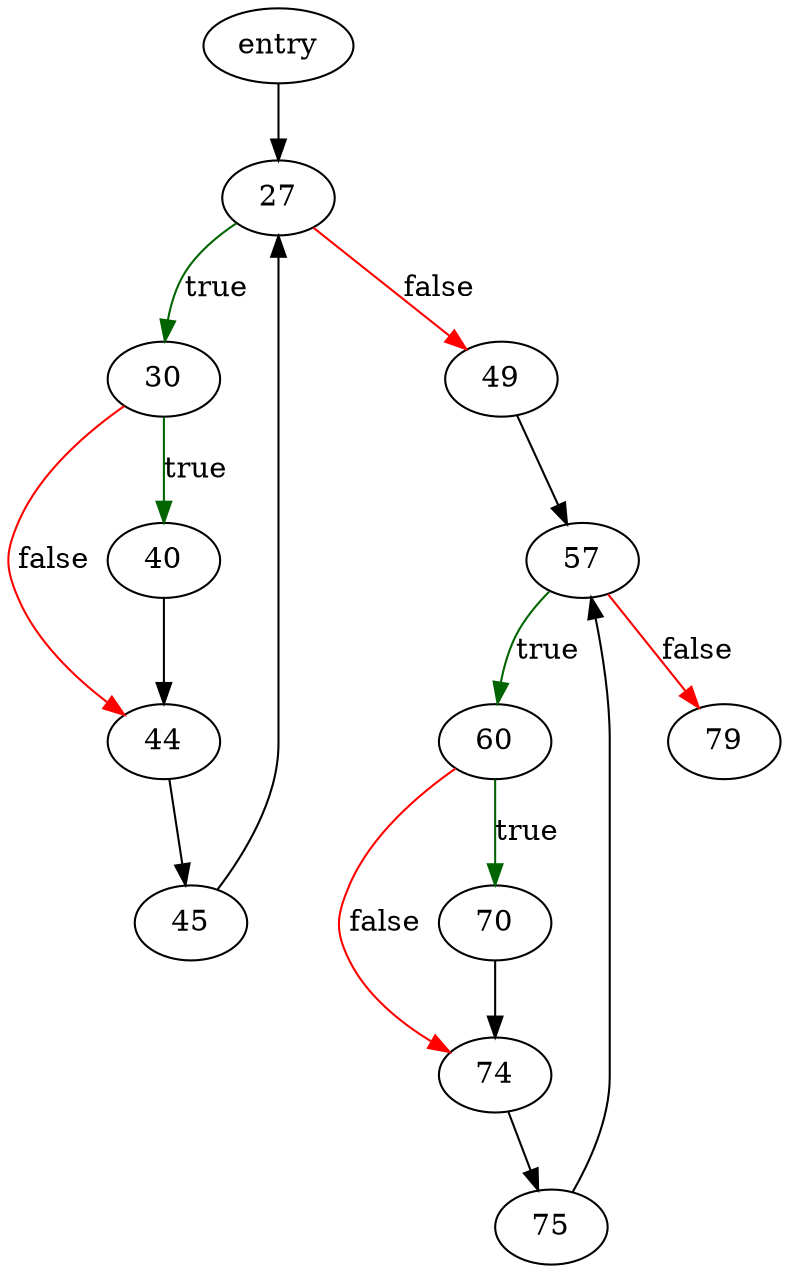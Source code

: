digraph "sqlite3RootPageMoved" {
	// Node definitions.
	4 [label=entry];
	27;
	30;
	40;
	44;
	45;
	49;
	57;
	60;
	70;
	74;
	75;
	79;

	// Edge definitions.
	4 -> 27;
	27 -> 30 [
		color=darkgreen
		label=true
	];
	27 -> 49 [
		color=red
		label=false
	];
	30 -> 40 [
		color=darkgreen
		label=true
	];
	30 -> 44 [
		color=red
		label=false
	];
	40 -> 44;
	44 -> 45;
	45 -> 27;
	49 -> 57;
	57 -> 60 [
		color=darkgreen
		label=true
	];
	57 -> 79 [
		color=red
		label=false
	];
	60 -> 70 [
		color=darkgreen
		label=true
	];
	60 -> 74 [
		color=red
		label=false
	];
	70 -> 74;
	74 -> 75;
	75 -> 57;
}